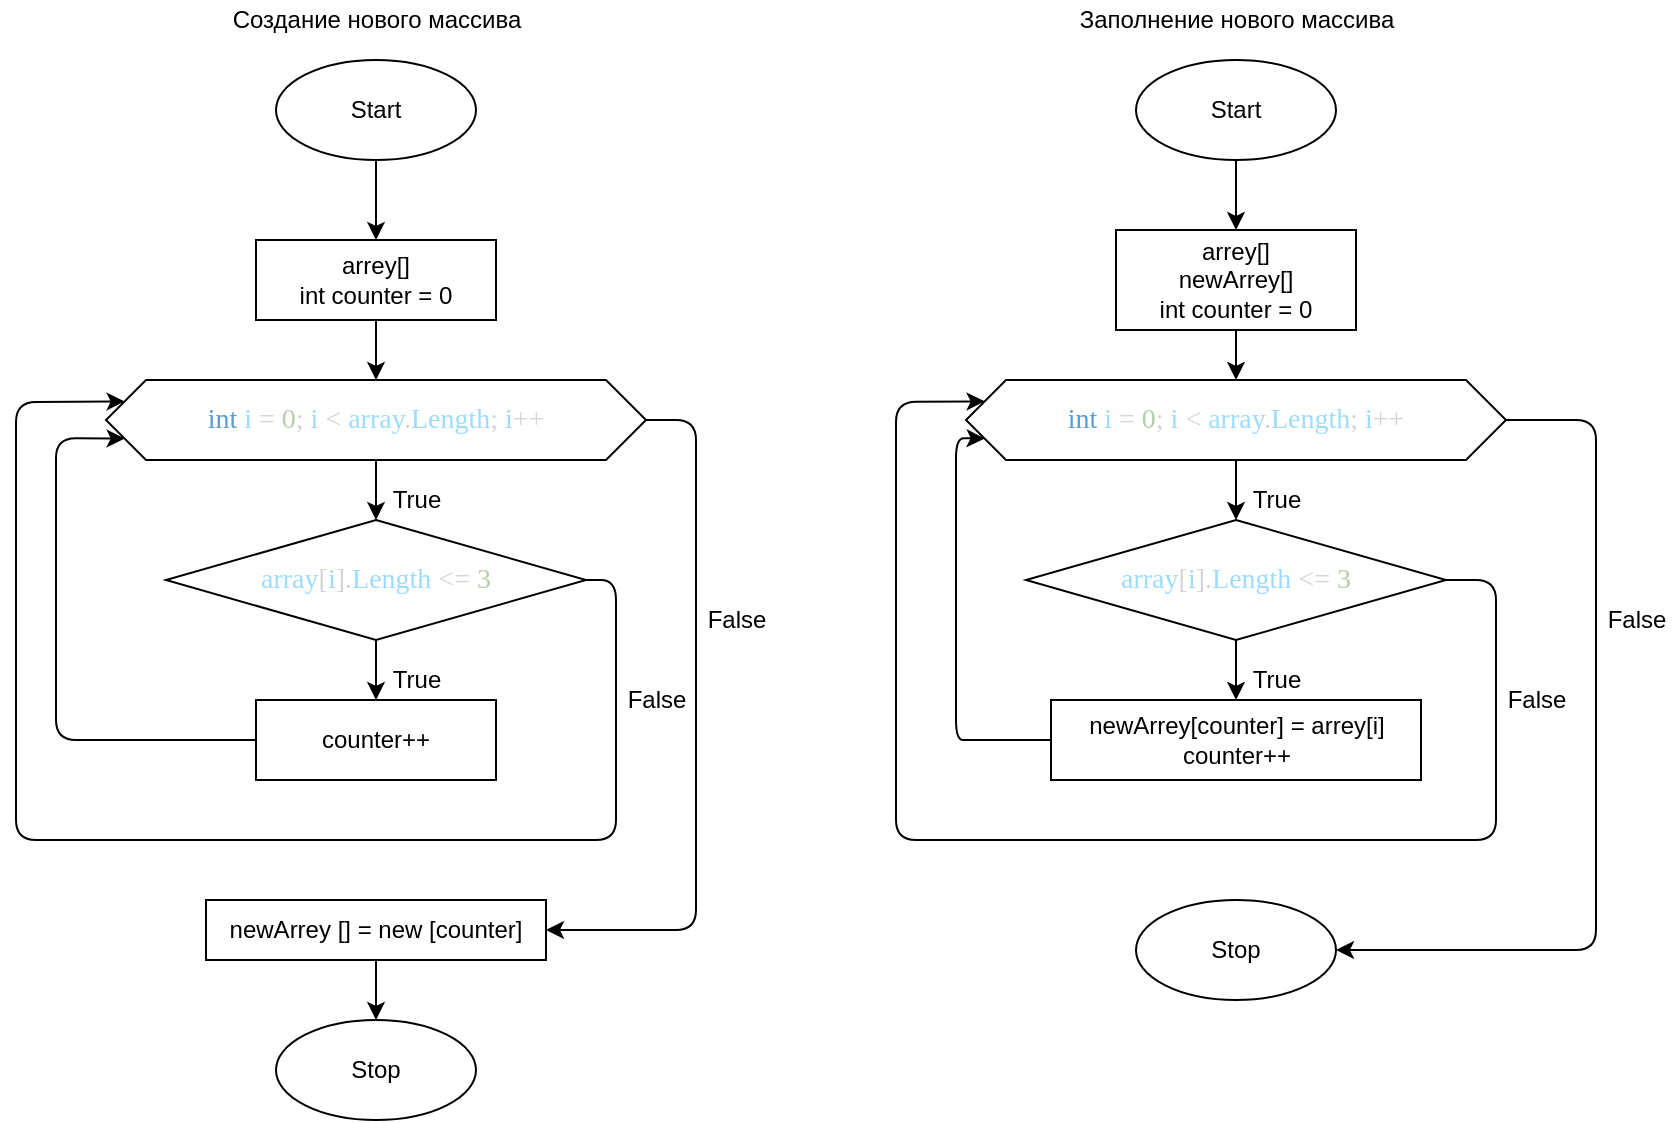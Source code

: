 <mxfile>
    <diagram id="WFcMovoW3or-hlUv4va0" name="Страница 1">
        <mxGraphModel dx="1945" dy="613" grid="1" gridSize="10" guides="1" tooltips="1" connect="1" arrows="1" fold="1" page="1" pageScale="1" pageWidth="827" pageHeight="1169" math="0" shadow="0">
            <root>
                <mxCell id="0"/>
                <mxCell id="1" parent="0"/>
                <mxCell id="12" style="edgeStyle=none;html=1;entryX=0.5;entryY=0;entryDx=0;entryDy=0;" edge="1" parent="1" source="2" target="7">
                    <mxGeometry relative="1" as="geometry"/>
                </mxCell>
                <mxCell id="2" value="Start" style="ellipse;whiteSpace=wrap;html=1;" vertex="1" parent="1">
                    <mxGeometry x="70" y="30" width="100" height="50" as="geometry"/>
                </mxCell>
                <mxCell id="3" value="Stop" style="ellipse;whiteSpace=wrap;html=1;" vertex="1" parent="1">
                    <mxGeometry x="70" y="510" width="100" height="50" as="geometry"/>
                </mxCell>
                <mxCell id="6" value="Создание нового массива" style="text;html=1;align=center;verticalAlign=middle;resizable=0;points=[];autosize=1;strokeColor=none;fillColor=none;" vertex="1" parent="1">
                    <mxGeometry x="40" width="160" height="20" as="geometry"/>
                </mxCell>
                <mxCell id="13" style="edgeStyle=none;html=1;entryX=0.5;entryY=0;entryDx=0;entryDy=0;" edge="1" parent="1" source="7" target="8">
                    <mxGeometry relative="1" as="geometry"/>
                </mxCell>
                <mxCell id="7" value="arrey[]&lt;br&gt;int counter = 0" style="rounded=0;whiteSpace=wrap;html=1;" vertex="1" parent="1">
                    <mxGeometry x="60" y="120" width="120" height="40" as="geometry"/>
                </mxCell>
                <mxCell id="14" style="edgeStyle=none;html=1;entryX=0.5;entryY=0;entryDx=0;entryDy=0;" edge="1" parent="1" source="8" target="10">
                    <mxGeometry relative="1" as="geometry"/>
                </mxCell>
                <mxCell id="23" style="edgeStyle=none;html=1;entryX=1;entryY=0.5;entryDx=0;entryDy=0;exitX=1;exitY=0.5;exitDx=0;exitDy=0;" edge="1" parent="1" source="8" target="21">
                    <mxGeometry relative="1" as="geometry">
                        <Array as="points">
                            <mxPoint x="280" y="210"/>
                            <mxPoint x="280" y="465"/>
                        </Array>
                    </mxGeometry>
                </mxCell>
                <mxCell id="8" value="&lt;span lang=&quot;EN-US&quot; style=&quot;font-size: 10.5pt ; line-height: 107% ; font-family: &amp;#34;consolas&amp;#34; ; color: #569cd6&quot;&gt;int&lt;/span&gt;&lt;span lang=&quot;EN-US&quot; style=&quot;font-size: 10.5pt ; line-height: 107% ; font-family: &amp;#34;consolas&amp;#34; ; color: #d4d4d4&quot;&gt; &lt;/span&gt;&lt;span lang=&quot;EN-US&quot; style=&quot;font-size: 10.5pt ; line-height: 107% ; font-family: &amp;#34;consolas&amp;#34; ; color: #9cdcfe&quot;&gt;i&lt;/span&gt;&lt;span lang=&quot;EN-US&quot; style=&quot;font-size: 10.5pt ; line-height: 107% ; font-family: &amp;#34;consolas&amp;#34; ; color: #d4d4d4&quot;&gt; = &lt;/span&gt;&lt;span lang=&quot;EN-US&quot; style=&quot;font-size: 10.5pt ; line-height: 107% ; font-family: &amp;#34;consolas&amp;#34; ; color: #b5cea8&quot;&gt;0&lt;/span&gt;&lt;span lang=&quot;EN-US&quot; style=&quot;font-size: 10.5pt ; line-height: 107% ; font-family: &amp;#34;consolas&amp;#34; ; color: #d4d4d4&quot;&gt;; &lt;/span&gt;&lt;span lang=&quot;EN-US&quot; style=&quot;font-size: 10.5pt ; line-height: 107% ; font-family: &amp;#34;consolas&amp;#34; ; color: #9cdcfe&quot;&gt;i&lt;/span&gt;&lt;span lang=&quot;EN-US&quot; style=&quot;font-size: 10.5pt ; line-height: 107% ; font-family: &amp;#34;consolas&amp;#34; ; color: #d4d4d4&quot;&gt; &amp;lt; &lt;/span&gt;&lt;span lang=&quot;EN-US&quot; style=&quot;font-size: 10.5pt ; line-height: 107% ; font-family: &amp;#34;consolas&amp;#34; ; color: #9cdcfe&quot;&gt;array&lt;/span&gt;&lt;span lang=&quot;EN-US&quot; style=&quot;font-size: 10.5pt ; line-height: 107% ; font-family: &amp;#34;consolas&amp;#34; ; color: #d4d4d4&quot;&gt;.&lt;/span&gt;&lt;span lang=&quot;EN-US&quot; style=&quot;font-size: 10.5pt ; line-height: 107% ; font-family: &amp;#34;consolas&amp;#34; ; color: #9cdcfe&quot;&gt;Length&lt;/span&gt;&lt;span lang=&quot;EN-US&quot; style=&quot;font-size: 10.5pt ; line-height: 107% ; font-family: &amp;#34;consolas&amp;#34; ; color: #d4d4d4&quot;&gt;; &lt;/span&gt;&lt;span lang=&quot;EN-US&quot; style=&quot;font-size: 10.5pt ; line-height: 107% ; font-family: &amp;#34;consolas&amp;#34; ; color: #9cdcfe&quot;&gt;i&lt;/span&gt;&lt;span lang=&quot;EN-US&quot; style=&quot;font-size: 10.5pt ; line-height: 107% ; font-family: &amp;#34;consolas&amp;#34; ; color: #d4d4d4&quot;&gt;++&lt;/span&gt;" style="shape=hexagon;perimeter=hexagonPerimeter2;whiteSpace=wrap;html=1;fixedSize=1;" vertex="1" parent="1">
                    <mxGeometry x="-15" y="190" width="270" height="40" as="geometry"/>
                </mxCell>
                <mxCell id="15" style="edgeStyle=none;html=1;" edge="1" parent="1" source="10" target="11">
                    <mxGeometry relative="1" as="geometry"/>
                </mxCell>
                <mxCell id="19" style="edgeStyle=none;html=1;entryX=0;entryY=0.25;entryDx=0;entryDy=0;" edge="1" parent="1" source="10" target="8">
                    <mxGeometry relative="1" as="geometry">
                        <Array as="points">
                            <mxPoint x="240" y="290"/>
                            <mxPoint x="240" y="420"/>
                            <mxPoint x="90" y="420"/>
                            <mxPoint x="-60" y="420"/>
                            <mxPoint x="-60" y="201"/>
                        </Array>
                    </mxGeometry>
                </mxCell>
                <mxCell id="10" value="&lt;span lang=&quot;EN-US&quot; style=&quot;font-size: 10.5pt ; line-height: 107% ; font-family: &amp;#34;consolas&amp;#34; ; color: #9cdcfe&quot;&gt;array&lt;/span&gt;&lt;span lang=&quot;EN-US&quot; style=&quot;font-size: 10.5pt ; line-height: 107% ; font-family: &amp;#34;consolas&amp;#34; ; color: #d4d4d4&quot;&gt;[&lt;/span&gt;&lt;span lang=&quot;EN-US&quot; style=&quot;font-size: 10.5pt ; line-height: 107% ; font-family: &amp;#34;consolas&amp;#34; ; color: #9cdcfe&quot;&gt;i&lt;/span&gt;&lt;span lang=&quot;EN-US&quot; style=&quot;font-size: 10.5pt ; line-height: 107% ; font-family: &amp;#34;consolas&amp;#34; ; color: #d4d4d4&quot;&gt;].&lt;/span&gt;&lt;span lang=&quot;EN-US&quot; style=&quot;font-size: 10.5pt ; line-height: 107% ; font-family: &amp;#34;consolas&amp;#34; ; color: #9cdcfe&quot;&gt;Length&lt;/span&gt;&lt;span lang=&quot;EN-US&quot; style=&quot;font-size: 10.5pt ; line-height: 107% ; font-family: &amp;#34;consolas&amp;#34; ; color: #d4d4d4&quot;&gt; &amp;lt;= &lt;/span&gt;&lt;span lang=&quot;EN-US&quot; style=&quot;font-size: 10.5pt ; line-height: 107% ; font-family: &amp;#34;consolas&amp;#34; ; color: #b5cea8&quot;&gt;3&lt;/span&gt;" style="rhombus;whiteSpace=wrap;html=1;" vertex="1" parent="1">
                    <mxGeometry x="15" y="260" width="210" height="60" as="geometry"/>
                </mxCell>
                <mxCell id="18" style="edgeStyle=none;html=1;entryX=0;entryY=0.75;entryDx=0;entryDy=0;" edge="1" parent="1" source="11" target="8">
                    <mxGeometry relative="1" as="geometry">
                        <Array as="points">
                            <mxPoint x="-40" y="370"/>
                            <mxPoint x="-40" y="300"/>
                            <mxPoint x="-40" y="219"/>
                        </Array>
                    </mxGeometry>
                </mxCell>
                <mxCell id="11" value="counter++" style="rounded=0;whiteSpace=wrap;html=1;" vertex="1" parent="1">
                    <mxGeometry x="60" y="350" width="120" height="40" as="geometry"/>
                </mxCell>
                <mxCell id="16" value="True" style="text;html=1;align=center;verticalAlign=middle;resizable=0;points=[];autosize=1;strokeColor=none;fillColor=none;" vertex="1" parent="1">
                    <mxGeometry x="120" y="240" width="40" height="20" as="geometry"/>
                </mxCell>
                <mxCell id="17" value="True" style="text;html=1;align=center;verticalAlign=middle;resizable=0;points=[];autosize=1;strokeColor=none;fillColor=none;" vertex="1" parent="1">
                    <mxGeometry x="120" y="330" width="40" height="20" as="geometry"/>
                </mxCell>
                <mxCell id="24" style="edgeStyle=none;html=1;" edge="1" parent="1" source="21" target="3">
                    <mxGeometry relative="1" as="geometry"/>
                </mxCell>
                <mxCell id="21" value="newArrey [] = new [counter]" style="rounded=0;whiteSpace=wrap;html=1;" vertex="1" parent="1">
                    <mxGeometry x="35" y="450" width="170" height="30" as="geometry"/>
                </mxCell>
                <mxCell id="25" value="False" style="text;html=1;align=center;verticalAlign=middle;resizable=0;points=[];autosize=1;strokeColor=none;fillColor=none;" vertex="1" parent="1">
                    <mxGeometry x="280" y="300" width="40" height="20" as="geometry"/>
                </mxCell>
                <mxCell id="26" value="False" style="text;html=1;align=center;verticalAlign=middle;resizable=0;points=[];autosize=1;strokeColor=none;fillColor=none;" vertex="1" parent="1">
                    <mxGeometry x="240" y="340" width="40" height="20" as="geometry"/>
                </mxCell>
                <mxCell id="27" value="Заполнение нового массива" style="text;html=1;align=center;verticalAlign=middle;resizable=0;points=[];autosize=1;strokeColor=none;fillColor=none;" vertex="1" parent="1">
                    <mxGeometry x="465" width="170" height="20" as="geometry"/>
                </mxCell>
                <mxCell id="34" style="edgeStyle=none;html=1;entryX=0.5;entryY=0;entryDx=0;entryDy=0;" edge="1" parent="1" source="28" target="30">
                    <mxGeometry relative="1" as="geometry"/>
                </mxCell>
                <mxCell id="28" value="arrey[]&lt;br&gt;newArrey[]&lt;br&gt;int counter = 0" style="rounded=0;whiteSpace=wrap;html=1;" vertex="1" parent="1">
                    <mxGeometry x="490" y="115" width="120" height="50" as="geometry"/>
                </mxCell>
                <mxCell id="33" style="edgeStyle=none;html=1;entryX=0.5;entryY=0;entryDx=0;entryDy=0;" edge="1" parent="1" source="29" target="28">
                    <mxGeometry relative="1" as="geometry"/>
                </mxCell>
                <mxCell id="29" value="Start" style="ellipse;whiteSpace=wrap;html=1;" vertex="1" parent="1">
                    <mxGeometry x="500" y="30" width="100" height="50" as="geometry"/>
                </mxCell>
                <mxCell id="35" style="edgeStyle=none;html=1;entryX=0.5;entryY=0;entryDx=0;entryDy=0;" edge="1" parent="1" source="30" target="31">
                    <mxGeometry relative="1" as="geometry"/>
                </mxCell>
                <mxCell id="42" style="edgeStyle=none;html=1;entryX=1;entryY=0.5;entryDx=0;entryDy=0;exitX=1;exitY=0.5;exitDx=0;exitDy=0;" edge="1" parent="1" source="30" target="41">
                    <mxGeometry relative="1" as="geometry">
                        <Array as="points">
                            <mxPoint x="730" y="210"/>
                            <mxPoint x="730" y="350"/>
                            <mxPoint x="730" y="475"/>
                        </Array>
                    </mxGeometry>
                </mxCell>
                <mxCell id="30" value="&lt;span lang=&quot;EN-US&quot; style=&quot;font-size: 10.5pt ; line-height: 107% ; font-family: &amp;#34;consolas&amp;#34; ; color: #569cd6&quot;&gt;int&lt;/span&gt;&lt;span lang=&quot;EN-US&quot; style=&quot;font-size: 10.5pt ; line-height: 107% ; font-family: &amp;#34;consolas&amp;#34; ; color: #d4d4d4&quot;&gt; &lt;/span&gt;&lt;span lang=&quot;EN-US&quot; style=&quot;font-size: 10.5pt ; line-height: 107% ; font-family: &amp;#34;consolas&amp;#34; ; color: #9cdcfe&quot;&gt;i&lt;/span&gt;&lt;span lang=&quot;EN-US&quot; style=&quot;font-size: 10.5pt ; line-height: 107% ; font-family: &amp;#34;consolas&amp;#34; ; color: #d4d4d4&quot;&gt; = &lt;/span&gt;&lt;span lang=&quot;EN-US&quot; style=&quot;font-size: 10.5pt ; line-height: 107% ; font-family: &amp;#34;consolas&amp;#34; ; color: #b5cea8&quot;&gt;0&lt;/span&gt;&lt;span lang=&quot;EN-US&quot; style=&quot;font-size: 10.5pt ; line-height: 107% ; font-family: &amp;#34;consolas&amp;#34; ; color: #d4d4d4&quot;&gt;; &lt;/span&gt;&lt;span lang=&quot;EN-US&quot; style=&quot;font-size: 10.5pt ; line-height: 107% ; font-family: &amp;#34;consolas&amp;#34; ; color: #9cdcfe&quot;&gt;i&lt;/span&gt;&lt;span lang=&quot;EN-US&quot; style=&quot;font-size: 10.5pt ; line-height: 107% ; font-family: &amp;#34;consolas&amp;#34; ; color: #d4d4d4&quot;&gt; &amp;lt; &lt;/span&gt;&lt;span lang=&quot;EN-US&quot; style=&quot;font-size: 10.5pt ; line-height: 107% ; font-family: &amp;#34;consolas&amp;#34; ; color: #9cdcfe&quot;&gt;array&lt;/span&gt;&lt;span lang=&quot;EN-US&quot; style=&quot;font-size: 10.5pt ; line-height: 107% ; font-family: &amp;#34;consolas&amp;#34; ; color: #d4d4d4&quot;&gt;.&lt;/span&gt;&lt;span lang=&quot;EN-US&quot; style=&quot;font-size: 10.5pt ; line-height: 107% ; font-family: &amp;#34;consolas&amp;#34; ; color: #9cdcfe&quot;&gt;Length&lt;/span&gt;&lt;span lang=&quot;EN-US&quot; style=&quot;font-size: 10.5pt ; line-height: 107% ; font-family: &amp;#34;consolas&amp;#34; ; color: #d4d4d4&quot;&gt;; &lt;/span&gt;&lt;span lang=&quot;EN-US&quot; style=&quot;font-size: 10.5pt ; line-height: 107% ; font-family: &amp;#34;consolas&amp;#34; ; color: #9cdcfe&quot;&gt;i&lt;/span&gt;&lt;span lang=&quot;EN-US&quot; style=&quot;font-size: 10.5pt ; line-height: 107% ; font-family: &amp;#34;consolas&amp;#34; ; color: #d4d4d4&quot;&gt;++&lt;/span&gt;" style="shape=hexagon;perimeter=hexagonPerimeter2;whiteSpace=wrap;html=1;fixedSize=1;" vertex="1" parent="1">
                    <mxGeometry x="415" y="190" width="270" height="40" as="geometry"/>
                </mxCell>
                <mxCell id="36" style="edgeStyle=none;html=1;entryX=0.5;entryY=0;entryDx=0;entryDy=0;" edge="1" parent="1" source="31" target="32">
                    <mxGeometry relative="1" as="geometry"/>
                </mxCell>
                <mxCell id="40" style="edgeStyle=none;html=1;entryX=0;entryY=0.25;entryDx=0;entryDy=0;" edge="1" parent="1" source="31" target="30">
                    <mxGeometry relative="1" as="geometry">
                        <Array as="points">
                            <mxPoint x="680" y="290"/>
                            <mxPoint x="680" y="360"/>
                            <mxPoint x="680" y="420"/>
                            <mxPoint x="500" y="420"/>
                            <mxPoint x="380" y="420"/>
                            <mxPoint x="380" y="201"/>
                        </Array>
                    </mxGeometry>
                </mxCell>
                <mxCell id="31" value="&lt;span lang=&quot;EN-US&quot; style=&quot;font-size: 10.5pt ; line-height: 107% ; font-family: &amp;#34;consolas&amp;#34; ; color: #9cdcfe&quot;&gt;array&lt;/span&gt;&lt;span lang=&quot;EN-US&quot; style=&quot;font-size: 10.5pt ; line-height: 107% ; font-family: &amp;#34;consolas&amp;#34; ; color: #d4d4d4&quot;&gt;[&lt;/span&gt;&lt;span lang=&quot;EN-US&quot; style=&quot;font-size: 10.5pt ; line-height: 107% ; font-family: &amp;#34;consolas&amp;#34; ; color: #9cdcfe&quot;&gt;i&lt;/span&gt;&lt;span lang=&quot;EN-US&quot; style=&quot;font-size: 10.5pt ; line-height: 107% ; font-family: &amp;#34;consolas&amp;#34; ; color: #d4d4d4&quot;&gt;].&lt;/span&gt;&lt;span lang=&quot;EN-US&quot; style=&quot;font-size: 10.5pt ; line-height: 107% ; font-family: &amp;#34;consolas&amp;#34; ; color: #9cdcfe&quot;&gt;Length&lt;/span&gt;&lt;span lang=&quot;EN-US&quot; style=&quot;font-size: 10.5pt ; line-height: 107% ; font-family: &amp;#34;consolas&amp;#34; ; color: #d4d4d4&quot;&gt; &amp;lt;= &lt;/span&gt;&lt;span lang=&quot;EN-US&quot; style=&quot;font-size: 10.5pt ; line-height: 107% ; font-family: &amp;#34;consolas&amp;#34; ; color: #b5cea8&quot;&gt;3&lt;/span&gt;" style="rhombus;whiteSpace=wrap;html=1;" vertex="1" parent="1">
                    <mxGeometry x="445" y="260" width="210" height="60" as="geometry"/>
                </mxCell>
                <mxCell id="39" style="edgeStyle=none;html=1;entryX=0;entryY=0.75;entryDx=0;entryDy=0;" edge="1" parent="1" source="32" target="30">
                    <mxGeometry relative="1" as="geometry">
                        <Array as="points">
                            <mxPoint x="424" y="370"/>
                            <mxPoint x="410" y="370"/>
                            <mxPoint x="410" y="300"/>
                            <mxPoint x="410" y="219"/>
                        </Array>
                    </mxGeometry>
                </mxCell>
                <mxCell id="32" value="newArrey[counter] = arrey[i]&lt;br&gt;counter++" style="rounded=0;whiteSpace=wrap;html=1;" vertex="1" parent="1">
                    <mxGeometry x="457.5" y="350" width="185" height="40" as="geometry"/>
                </mxCell>
                <mxCell id="37" value="True" style="text;html=1;align=center;verticalAlign=middle;resizable=0;points=[];autosize=1;strokeColor=none;fillColor=none;" vertex="1" parent="1">
                    <mxGeometry x="550" y="240" width="40" height="20" as="geometry"/>
                </mxCell>
                <mxCell id="38" value="True" style="text;html=1;align=center;verticalAlign=middle;resizable=0;points=[];autosize=1;strokeColor=none;fillColor=none;" vertex="1" parent="1">
                    <mxGeometry x="550" y="330" width="40" height="20" as="geometry"/>
                </mxCell>
                <mxCell id="41" value="Stop" style="ellipse;whiteSpace=wrap;html=1;" vertex="1" parent="1">
                    <mxGeometry x="500" y="450" width="100" height="50" as="geometry"/>
                </mxCell>
                <mxCell id="43" value="False" style="text;html=1;align=center;verticalAlign=middle;resizable=0;points=[];autosize=1;strokeColor=none;fillColor=none;" vertex="1" parent="1">
                    <mxGeometry x="680" y="340" width="40" height="20" as="geometry"/>
                </mxCell>
                <mxCell id="44" value="False" style="text;html=1;align=center;verticalAlign=middle;resizable=0;points=[];autosize=1;strokeColor=none;fillColor=none;" vertex="1" parent="1">
                    <mxGeometry x="730" y="300" width="40" height="20" as="geometry"/>
                </mxCell>
            </root>
        </mxGraphModel>
    </diagram>
</mxfile>